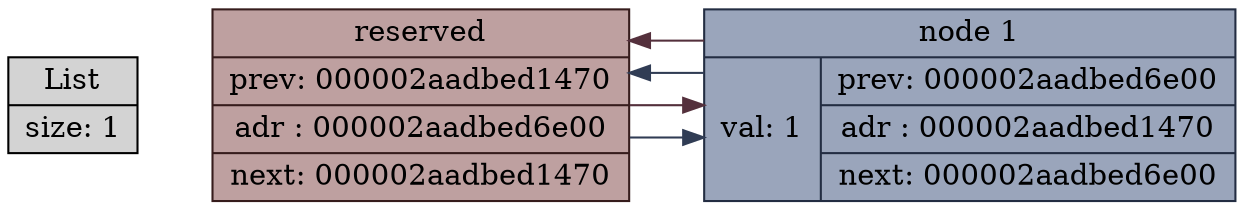 digraph G{
rankdir=LR;node [shape=record,style="filled"];
splines=ortho;
info [label = "List | size: 1 "]info->node000002aadbed6e00 [style=invis, weight = 100]
node000002aadbed6e00 [label="reserved|prev: 000002aadbed1470|adr : 000002aadbed6e00|next: 000002aadbed1470",fillcolor="#BEA0A0",color="#361C1C"];
node000002aadbed6e00->node000002aadbed1470 [style=invis, weight = 100]
node000002aadbed6e00->node000002aadbed1470 [color="#303C54",constraint=false];
node000002aadbed6e00->node000002aadbed1470 [color="#54303c",constraint=false];
node000002aadbed1470 [label="node 1|{val: 1|{prev: 000002aadbed6e00|adr : 000002aadbed1470|next: 000002aadbed6e00}}",fillcolor="#9AA5BB",color="#232D42"];
node000002aadbed1470->node000002aadbed6e00 [color="#303C54",constraint=false];
node000002aadbed1470->node000002aadbed6e00 [color="#54303c",constraint=false];
}